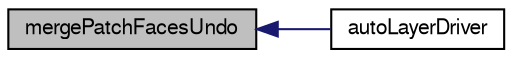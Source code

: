 digraph "mergePatchFacesUndo"
{
  bgcolor="transparent";
  edge [fontname="FreeSans",fontsize="10",labelfontname="FreeSans",labelfontsize="10"];
  node [fontname="FreeSans",fontsize="10",shape=record];
  rankdir="LR";
  Node1284 [label="mergePatchFacesUndo",height=0.2,width=0.4,color="black", fillcolor="grey75", style="filled", fontcolor="black"];
  Node1284 -> Node1285 [dir="back",color="midnightblue",fontsize="10",style="solid",fontname="FreeSans"];
  Node1285 [label="autoLayerDriver",height=0.2,width=0.4,color="black",URL="$a24610.html#a507c9fb21a5b4b462956ee221a5fb8c3",tooltip="Construct from components. "];
}
